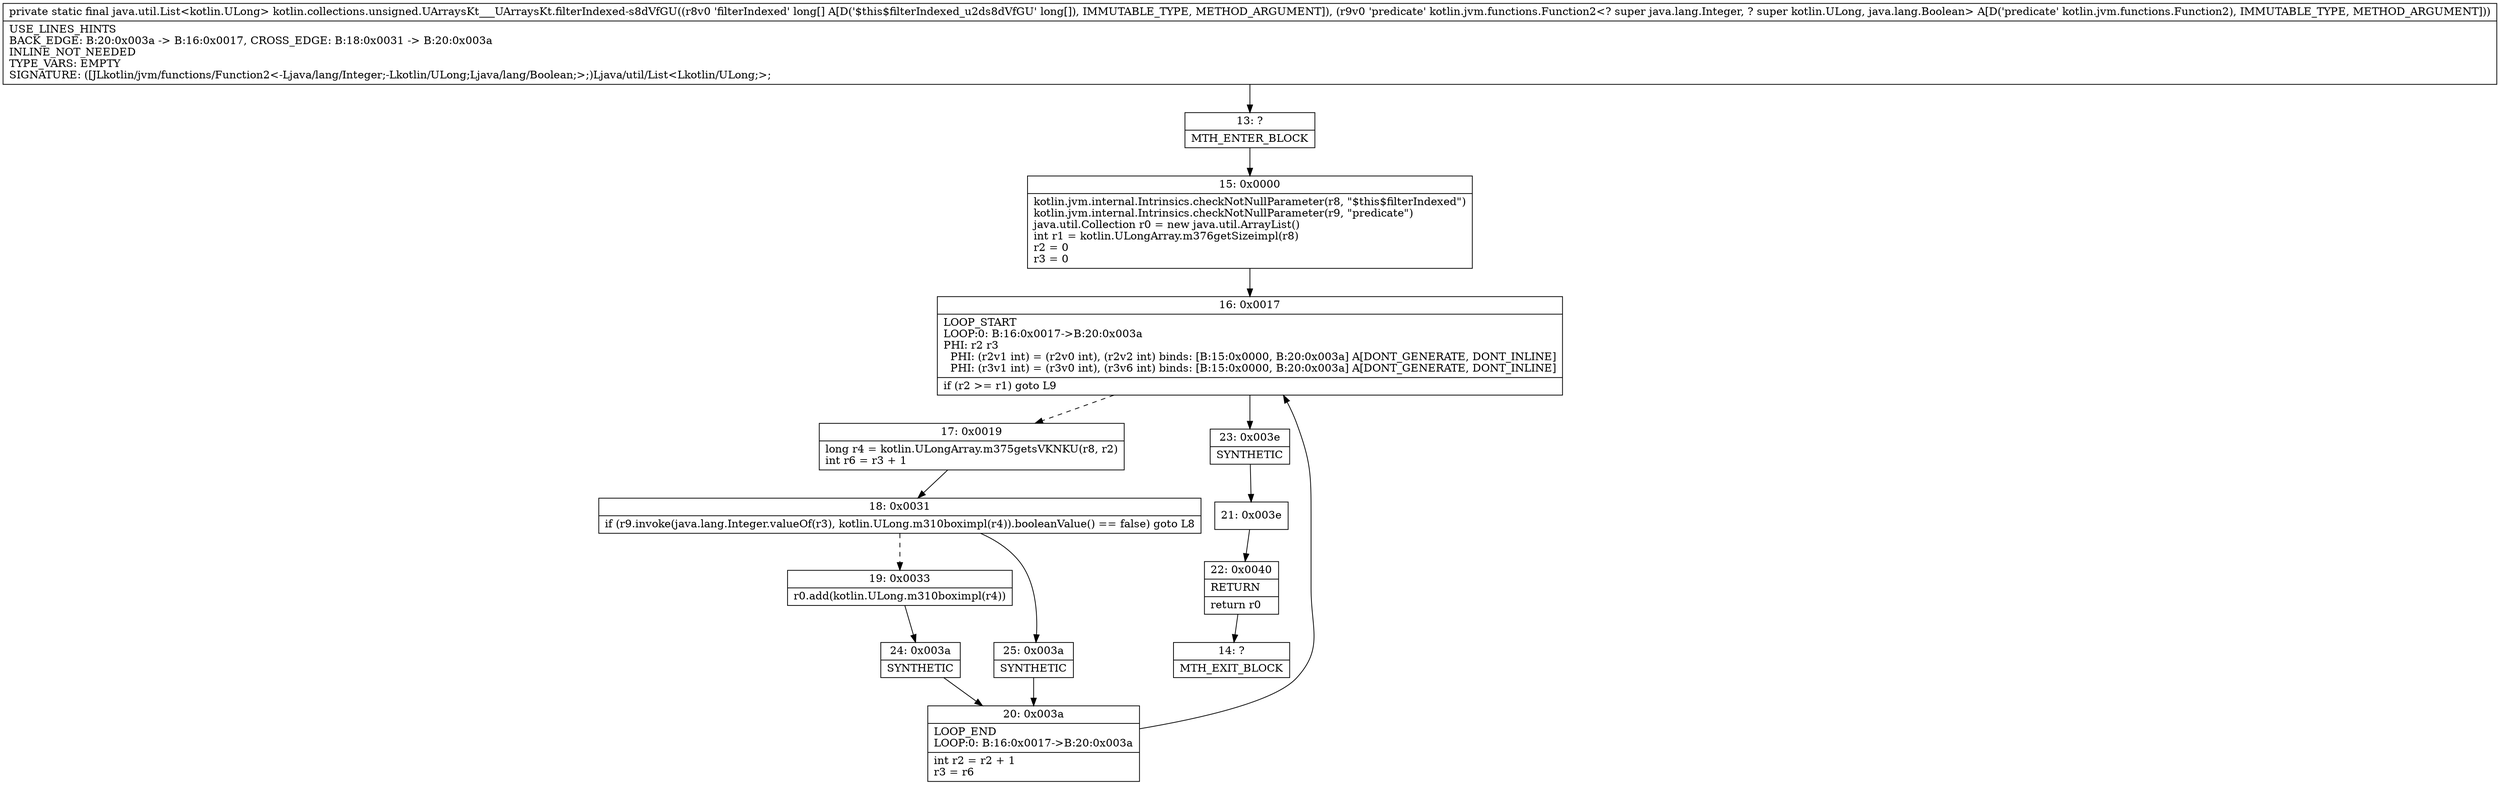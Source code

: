 digraph "CFG forkotlin.collections.unsigned.UArraysKt___UArraysKt.filterIndexed\-s8dVfGU([JLkotlin\/jvm\/functions\/Function2;)Ljava\/util\/List;" {
Node_13 [shape=record,label="{13\:\ ?|MTH_ENTER_BLOCK\l}"];
Node_15 [shape=record,label="{15\:\ 0x0000|kotlin.jvm.internal.Intrinsics.checkNotNullParameter(r8, \"$this$filterIndexed\")\lkotlin.jvm.internal.Intrinsics.checkNotNullParameter(r9, \"predicate\")\ljava.util.Collection r0 = new java.util.ArrayList()\lint r1 = kotlin.ULongArray.m376getSizeimpl(r8)\lr2 = 0\lr3 = 0\l}"];
Node_16 [shape=record,label="{16\:\ 0x0017|LOOP_START\lLOOP:0: B:16:0x0017\-\>B:20:0x003a\lPHI: r2 r3 \l  PHI: (r2v1 int) = (r2v0 int), (r2v2 int) binds: [B:15:0x0000, B:20:0x003a] A[DONT_GENERATE, DONT_INLINE]\l  PHI: (r3v1 int) = (r3v0 int), (r3v6 int) binds: [B:15:0x0000, B:20:0x003a] A[DONT_GENERATE, DONT_INLINE]\l|if (r2 \>= r1) goto L9\l}"];
Node_17 [shape=record,label="{17\:\ 0x0019|long r4 = kotlin.ULongArray.m375getsVKNKU(r8, r2)\lint r6 = r3 + 1\l}"];
Node_18 [shape=record,label="{18\:\ 0x0031|if (r9.invoke(java.lang.Integer.valueOf(r3), kotlin.ULong.m310boximpl(r4)).booleanValue() == false) goto L8\l}"];
Node_19 [shape=record,label="{19\:\ 0x0033|r0.add(kotlin.ULong.m310boximpl(r4))\l}"];
Node_24 [shape=record,label="{24\:\ 0x003a|SYNTHETIC\l}"];
Node_20 [shape=record,label="{20\:\ 0x003a|LOOP_END\lLOOP:0: B:16:0x0017\-\>B:20:0x003a\l|int r2 = r2 + 1\lr3 = r6\l}"];
Node_25 [shape=record,label="{25\:\ 0x003a|SYNTHETIC\l}"];
Node_23 [shape=record,label="{23\:\ 0x003e|SYNTHETIC\l}"];
Node_21 [shape=record,label="{21\:\ 0x003e}"];
Node_22 [shape=record,label="{22\:\ 0x0040|RETURN\l|return r0\l}"];
Node_14 [shape=record,label="{14\:\ ?|MTH_EXIT_BLOCK\l}"];
MethodNode[shape=record,label="{private static final java.util.List\<kotlin.ULong\> kotlin.collections.unsigned.UArraysKt___UArraysKt.filterIndexed\-s8dVfGU((r8v0 'filterIndexed' long[] A[D('$this$filterIndexed_u2ds8dVfGU' long[]), IMMUTABLE_TYPE, METHOD_ARGUMENT]), (r9v0 'predicate' kotlin.jvm.functions.Function2\<? super java.lang.Integer, ? super kotlin.ULong, java.lang.Boolean\> A[D('predicate' kotlin.jvm.functions.Function2), IMMUTABLE_TYPE, METHOD_ARGUMENT]))  | USE_LINES_HINTS\lBACK_EDGE: B:20:0x003a \-\> B:16:0x0017, CROSS_EDGE: B:18:0x0031 \-\> B:20:0x003a\lINLINE_NOT_NEEDED\lTYPE_VARS: EMPTY\lSIGNATURE: ([JLkotlin\/jvm\/functions\/Function2\<\-Ljava\/lang\/Integer;\-Lkotlin\/ULong;Ljava\/lang\/Boolean;\>;)Ljava\/util\/List\<Lkotlin\/ULong;\>;\l}"];
MethodNode -> Node_13;Node_13 -> Node_15;
Node_15 -> Node_16;
Node_16 -> Node_17[style=dashed];
Node_16 -> Node_23;
Node_17 -> Node_18;
Node_18 -> Node_19[style=dashed];
Node_18 -> Node_25;
Node_19 -> Node_24;
Node_24 -> Node_20;
Node_20 -> Node_16;
Node_25 -> Node_20;
Node_23 -> Node_21;
Node_21 -> Node_22;
Node_22 -> Node_14;
}

